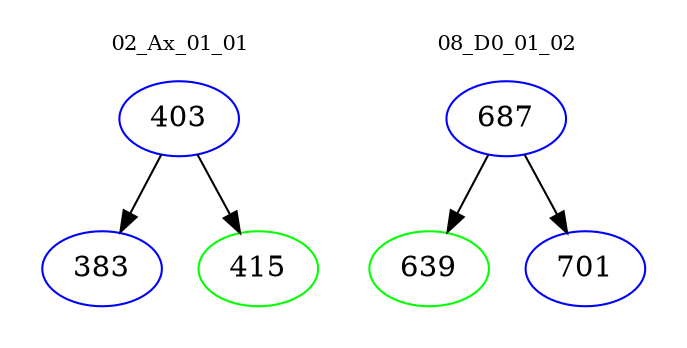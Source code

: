 digraph{
subgraph cluster_0 {
color = white
label = "02_Ax_01_01";
fontsize=10;
T0_403 [label="403", color="blue"]
T0_403 -> T0_383 [color="black"]
T0_383 [label="383", color="blue"]
T0_403 -> T0_415 [color="black"]
T0_415 [label="415", color="green"]
}
subgraph cluster_1 {
color = white
label = "08_D0_01_02";
fontsize=10;
T1_687 [label="687", color="blue"]
T1_687 -> T1_639 [color="black"]
T1_639 [label="639", color="green"]
T1_687 -> T1_701 [color="black"]
T1_701 [label="701", color="blue"]
}
}
